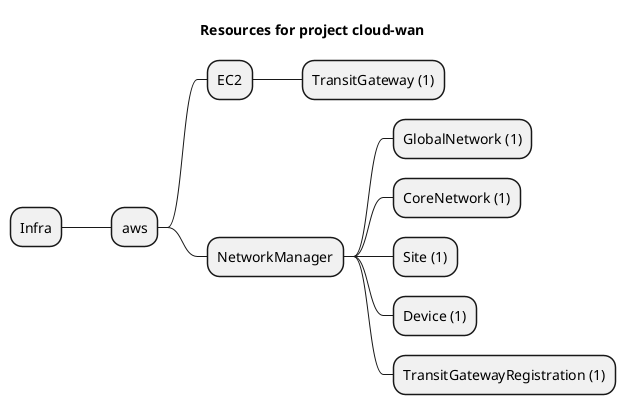 @startmindmap
title Resources for project cloud-wan
skinparam monochrome true
+ Infra
++ aws
+++ EC2
++++ TransitGateway (1)
+++ NetworkManager
++++ GlobalNetwork (1)
++++ CoreNetwork (1)
++++ Site (1)
++++ Device (1)
++++ TransitGatewayRegistration (1)
@endmindmap